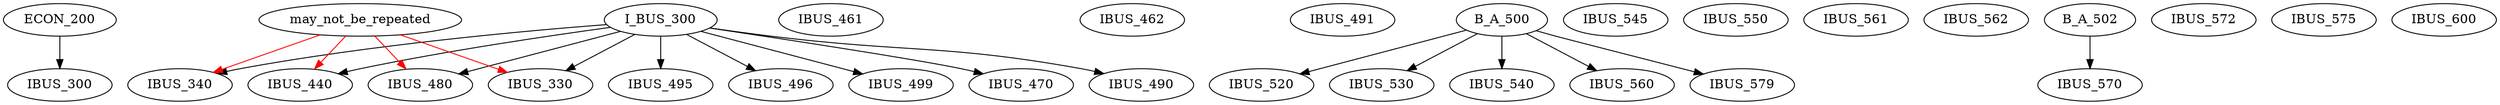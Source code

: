 digraph G {
    edge [color=black];
    ECON_200 -> IBUS_300;
    edge [color=black];
    I_BUS_300 -> IBUS_330;
    edge [color=red];
    may_not_be_repeated -> IBUS_330;
    edge [color=black];
    I_BUS_300 -> IBUS_340;
    edge [color=red];
    may_not_be_repeated -> IBUS_340;
    edge [color=black];
    I_BUS_300 -> IBUS_440;
    edge [color=red];
    may_not_be_repeated -> IBUS_440;
    IBUS_461;
    IBUS_462;
    edge [color=black];
    I_BUS_300 -> IBUS_470;
    edge [color=black];
    I_BUS_300 -> IBUS_480;
    edge [color=red];
    may_not_be_repeated -> IBUS_480;
    edge [color=black];
    I_BUS_300 -> IBUS_490;
    IBUS_491;
    edge [color=black];
    I_BUS_300 -> IBUS_495;
    edge [color=black];
    I_BUS_300 -> IBUS_496;
    edge [color=black];
    I_BUS_300 -> IBUS_499;
    edge [color=black];
    B_A_500 -> IBUS_520;
    edge [color=black];
    B_A_500 -> IBUS_530;
    edge [color=black];
    B_A_500 -> IBUS_540;
    IBUS_545;
    IBUS_550;
    edge [color=black];
    B_A_500 -> IBUS_560;
    IBUS_561;
    IBUS_562;
    edge [color=black];
    B_A_502 -> IBUS_570;
    IBUS_572;
    IBUS_575;
    edge [color=black];
    B_A_500 -> IBUS_579;
    IBUS_600;
}
